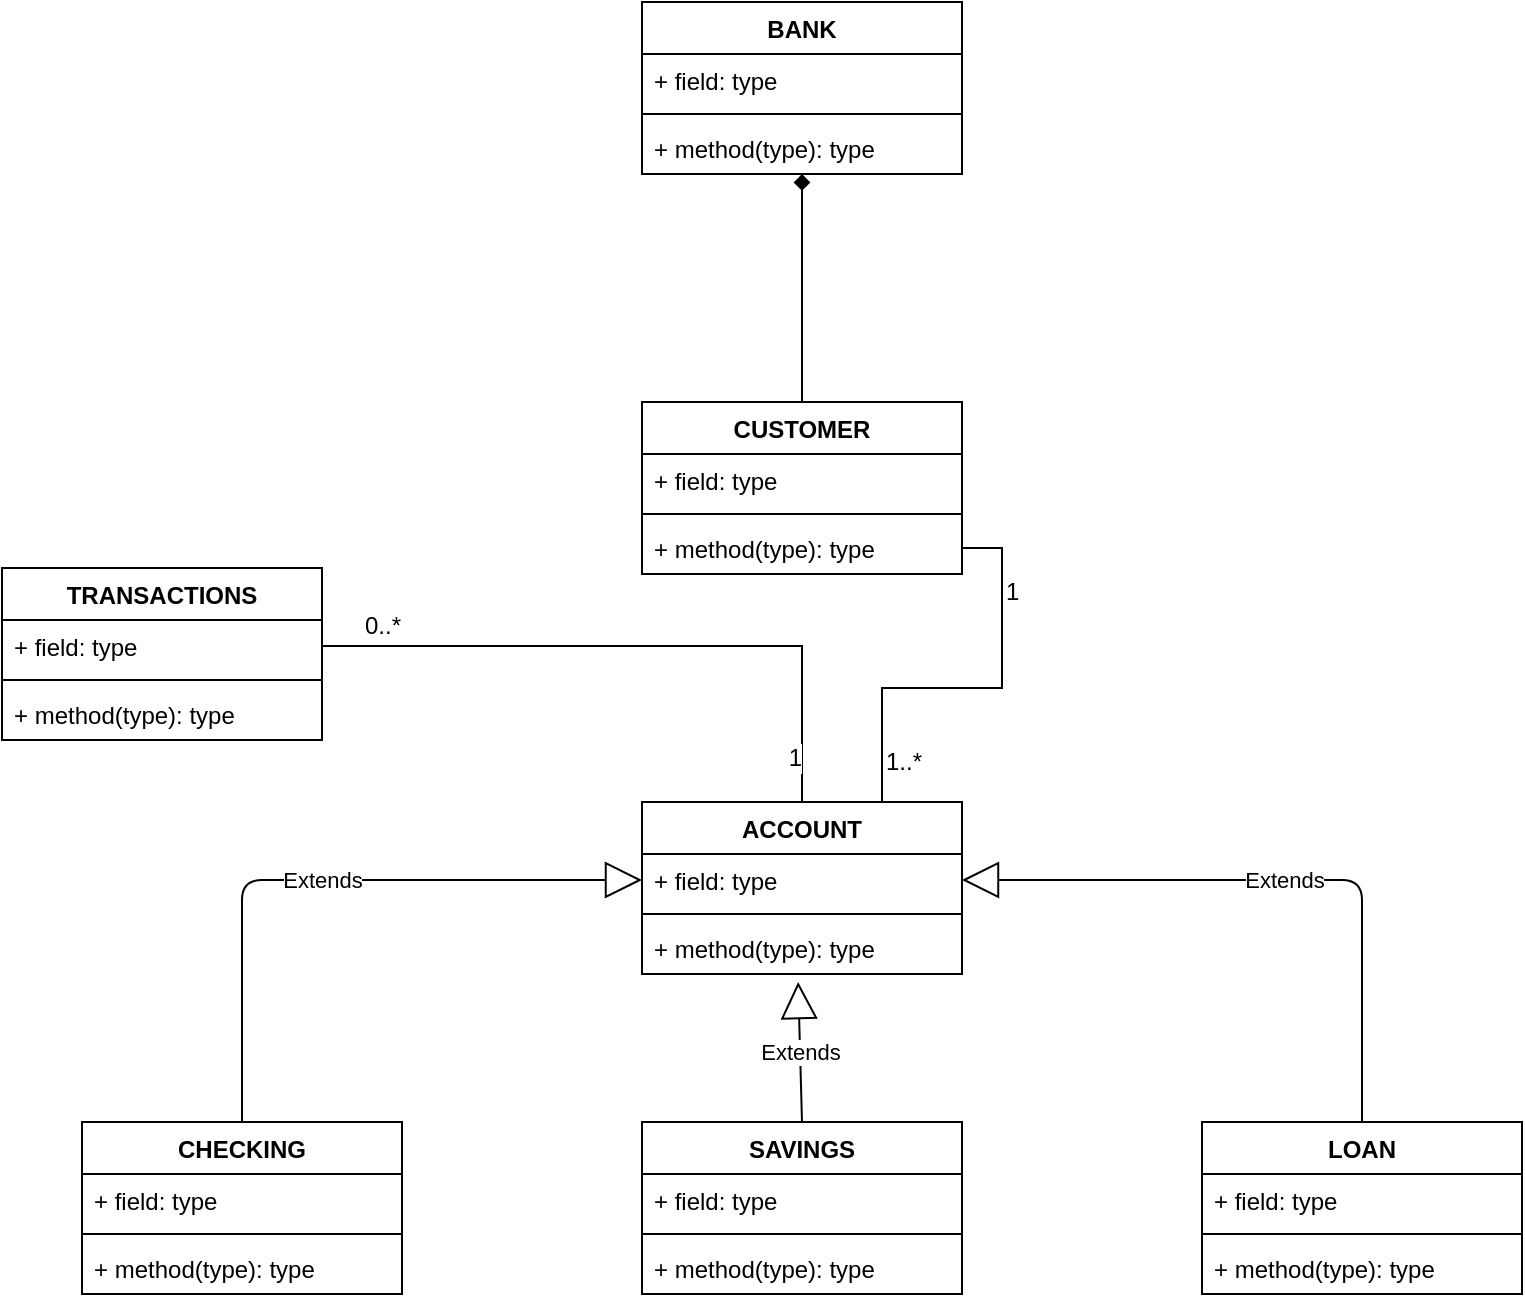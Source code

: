 <mxfile version="12.2.2" type="device" pages="1"><diagram id="YeIn3aaMYvHFLk-QK3Ql" name="Page-1"><mxGraphModel dx="1599" dy="1686" grid="1" gridSize="10" guides="1" tooltips="1" connect="1" arrows="1" fold="1" page="1" pageScale="1" pageWidth="827" pageHeight="1169" math="0" shadow="0"><root><mxCell id="0"/><mxCell id="1" parent="0"/><mxCell id="Af-yMjpvvQzIOLq1nQW4-50" style="edgeStyle=orthogonalEdgeStyle;rounded=0;orthogonalLoop=1;jettySize=auto;html=1;entryX=0.5;entryY=0;entryDx=0;entryDy=0;endArrow=none;endFill=0;startArrow=diamond;startFill=1;strokeWidth=1;" edge="1" parent="1" source="Af-yMjpvvQzIOLq1nQW4-9" target="Af-yMjpvvQzIOLq1nQW4-13"><mxGeometry relative="1" as="geometry"/></mxCell><mxCell id="Af-yMjpvvQzIOLq1nQW4-9" value="BANK" style="swimlane;fontStyle=1;align=center;verticalAlign=top;childLayout=stackLayout;horizontal=1;startSize=26;horizontalStack=0;resizeParent=1;resizeParentMax=0;resizeLast=0;collapsible=1;marginBottom=0;" vertex="1" parent="1"><mxGeometry x="280" y="-40" width="160" height="86" as="geometry"/></mxCell><mxCell id="Af-yMjpvvQzIOLq1nQW4-10" value="+ field: type" style="text;strokeColor=none;fillColor=none;align=left;verticalAlign=top;spacingLeft=4;spacingRight=4;overflow=hidden;rotatable=0;points=[[0,0.5],[1,0.5]];portConstraint=eastwest;" vertex="1" parent="Af-yMjpvvQzIOLq1nQW4-9"><mxGeometry y="26" width="160" height="26" as="geometry"/></mxCell><mxCell id="Af-yMjpvvQzIOLq1nQW4-11" value="" style="line;strokeWidth=1;fillColor=none;align=left;verticalAlign=middle;spacingTop=-1;spacingLeft=3;spacingRight=3;rotatable=0;labelPosition=right;points=[];portConstraint=eastwest;" vertex="1" parent="Af-yMjpvvQzIOLq1nQW4-9"><mxGeometry y="52" width="160" height="8" as="geometry"/></mxCell><mxCell id="Af-yMjpvvQzIOLq1nQW4-12" value="+ method(type): type" style="text;strokeColor=none;fillColor=none;align=left;verticalAlign=top;spacingLeft=4;spacingRight=4;overflow=hidden;rotatable=0;points=[[0,0.5],[1,0.5]];portConstraint=eastwest;" vertex="1" parent="Af-yMjpvvQzIOLq1nQW4-9"><mxGeometry y="60" width="160" height="26" as="geometry"/></mxCell><mxCell id="Af-yMjpvvQzIOLq1nQW4-13" value="CUSTOMER" style="swimlane;fontStyle=1;align=center;verticalAlign=top;childLayout=stackLayout;horizontal=1;startSize=26;horizontalStack=0;resizeParent=1;resizeParentMax=0;resizeLast=0;collapsible=1;marginBottom=0;" vertex="1" parent="1"><mxGeometry x="280" y="160" width="160" height="86" as="geometry"/></mxCell><mxCell id="Af-yMjpvvQzIOLq1nQW4-14" value="+ field: type" style="text;strokeColor=none;fillColor=none;align=left;verticalAlign=top;spacingLeft=4;spacingRight=4;overflow=hidden;rotatable=0;points=[[0,0.5],[1,0.5]];portConstraint=eastwest;" vertex="1" parent="Af-yMjpvvQzIOLq1nQW4-13"><mxGeometry y="26" width="160" height="26" as="geometry"/></mxCell><mxCell id="Af-yMjpvvQzIOLq1nQW4-15" value="" style="line;strokeWidth=1;fillColor=none;align=left;verticalAlign=middle;spacingTop=-1;spacingLeft=3;spacingRight=3;rotatable=0;labelPosition=right;points=[];portConstraint=eastwest;" vertex="1" parent="Af-yMjpvvQzIOLq1nQW4-13"><mxGeometry y="52" width="160" height="8" as="geometry"/></mxCell><mxCell id="Af-yMjpvvQzIOLq1nQW4-16" value="+ method(type): type" style="text;strokeColor=none;fillColor=none;align=left;verticalAlign=top;spacingLeft=4;spacingRight=4;overflow=hidden;rotatable=0;points=[[0,0.5],[1,0.5]];portConstraint=eastwest;" vertex="1" parent="Af-yMjpvvQzIOLq1nQW4-13"><mxGeometry y="60" width="160" height="26" as="geometry"/></mxCell><mxCell id="Af-yMjpvvQzIOLq1nQW4-18" value="ACCOUNT" style="swimlane;fontStyle=1;align=center;verticalAlign=top;childLayout=stackLayout;horizontal=1;startSize=26;horizontalStack=0;resizeParent=1;resizeParentMax=0;resizeLast=0;collapsible=1;marginBottom=0;" vertex="1" parent="1"><mxGeometry x="280" y="360" width="160" height="86" as="geometry"/></mxCell><mxCell id="Af-yMjpvvQzIOLq1nQW4-19" value="+ field: type" style="text;strokeColor=none;fillColor=none;align=left;verticalAlign=top;spacingLeft=4;spacingRight=4;overflow=hidden;rotatable=0;points=[[0,0.5],[1,0.5]];portConstraint=eastwest;" vertex="1" parent="Af-yMjpvvQzIOLq1nQW4-18"><mxGeometry y="26" width="160" height="26" as="geometry"/></mxCell><mxCell id="Af-yMjpvvQzIOLq1nQW4-20" value="" style="line;strokeWidth=1;fillColor=none;align=left;verticalAlign=middle;spacingTop=-1;spacingLeft=3;spacingRight=3;rotatable=0;labelPosition=right;points=[];portConstraint=eastwest;" vertex="1" parent="Af-yMjpvvQzIOLq1nQW4-18"><mxGeometry y="52" width="160" height="8" as="geometry"/></mxCell><mxCell id="Af-yMjpvvQzIOLq1nQW4-21" value="+ method(type): type" style="text;strokeColor=none;fillColor=none;align=left;verticalAlign=top;spacingLeft=4;spacingRight=4;overflow=hidden;rotatable=0;points=[[0,0.5],[1,0.5]];portConstraint=eastwest;" vertex="1" parent="Af-yMjpvvQzIOLq1nQW4-18"><mxGeometry y="60" width="160" height="26" as="geometry"/></mxCell><mxCell id="Af-yMjpvvQzIOLq1nQW4-22" value="CHECKING" style="swimlane;fontStyle=1;align=center;verticalAlign=top;childLayout=stackLayout;horizontal=1;startSize=26;horizontalStack=0;resizeParent=1;resizeParentMax=0;resizeLast=0;collapsible=1;marginBottom=0;" vertex="1" parent="1"><mxGeometry y="520" width="160" height="86" as="geometry"/></mxCell><mxCell id="Af-yMjpvvQzIOLq1nQW4-23" value="+ field: type" style="text;strokeColor=none;fillColor=none;align=left;verticalAlign=top;spacingLeft=4;spacingRight=4;overflow=hidden;rotatable=0;points=[[0,0.5],[1,0.5]];portConstraint=eastwest;" vertex="1" parent="Af-yMjpvvQzIOLq1nQW4-22"><mxGeometry y="26" width="160" height="26" as="geometry"/></mxCell><mxCell id="Af-yMjpvvQzIOLq1nQW4-24" value="" style="line;strokeWidth=1;fillColor=none;align=left;verticalAlign=middle;spacingTop=-1;spacingLeft=3;spacingRight=3;rotatable=0;labelPosition=right;points=[];portConstraint=eastwest;" vertex="1" parent="Af-yMjpvvQzIOLq1nQW4-22"><mxGeometry y="52" width="160" height="8" as="geometry"/></mxCell><mxCell id="Af-yMjpvvQzIOLq1nQW4-25" value="+ method(type): type" style="text;strokeColor=none;fillColor=none;align=left;verticalAlign=top;spacingLeft=4;spacingRight=4;overflow=hidden;rotatable=0;points=[[0,0.5],[1,0.5]];portConstraint=eastwest;" vertex="1" parent="Af-yMjpvvQzIOLq1nQW4-22"><mxGeometry y="60" width="160" height="26" as="geometry"/></mxCell><mxCell id="Af-yMjpvvQzIOLq1nQW4-26" value="TRANSACTIONS" style="swimlane;fontStyle=1;align=center;verticalAlign=top;childLayout=stackLayout;horizontal=1;startSize=26;horizontalStack=0;resizeParent=1;resizeParentMax=0;resizeLast=0;collapsible=1;marginBottom=0;" vertex="1" parent="1"><mxGeometry x="-40" y="243" width="160" height="86" as="geometry"/></mxCell><mxCell id="Af-yMjpvvQzIOLq1nQW4-27" value="+ field: type" style="text;strokeColor=none;fillColor=none;align=left;verticalAlign=top;spacingLeft=4;spacingRight=4;overflow=hidden;rotatable=0;points=[[0,0.5],[1,0.5]];portConstraint=eastwest;" vertex="1" parent="Af-yMjpvvQzIOLq1nQW4-26"><mxGeometry y="26" width="160" height="26" as="geometry"/></mxCell><mxCell id="Af-yMjpvvQzIOLq1nQW4-28" value="" style="line;strokeWidth=1;fillColor=none;align=left;verticalAlign=middle;spacingTop=-1;spacingLeft=3;spacingRight=3;rotatable=0;labelPosition=right;points=[];portConstraint=eastwest;" vertex="1" parent="Af-yMjpvvQzIOLq1nQW4-26"><mxGeometry y="52" width="160" height="8" as="geometry"/></mxCell><mxCell id="Af-yMjpvvQzIOLq1nQW4-29" value="+ method(type): type" style="text;strokeColor=none;fillColor=none;align=left;verticalAlign=top;spacingLeft=4;spacingRight=4;overflow=hidden;rotatable=0;points=[[0,0.5],[1,0.5]];portConstraint=eastwest;" vertex="1" parent="Af-yMjpvvQzIOLq1nQW4-26"><mxGeometry y="60" width="160" height="26" as="geometry"/></mxCell><mxCell id="Af-yMjpvvQzIOLq1nQW4-30" value="SAVINGS" style="swimlane;fontStyle=1;align=center;verticalAlign=top;childLayout=stackLayout;horizontal=1;startSize=26;horizontalStack=0;resizeParent=1;resizeParentMax=0;resizeLast=0;collapsible=1;marginBottom=0;" vertex="1" parent="1"><mxGeometry x="280" y="520" width="160" height="86" as="geometry"/></mxCell><mxCell id="Af-yMjpvvQzIOLq1nQW4-31" value="+ field: type" style="text;strokeColor=none;fillColor=none;align=left;verticalAlign=top;spacingLeft=4;spacingRight=4;overflow=hidden;rotatable=0;points=[[0,0.5],[1,0.5]];portConstraint=eastwest;" vertex="1" parent="Af-yMjpvvQzIOLq1nQW4-30"><mxGeometry y="26" width="160" height="26" as="geometry"/></mxCell><mxCell id="Af-yMjpvvQzIOLq1nQW4-32" value="" style="line;strokeWidth=1;fillColor=none;align=left;verticalAlign=middle;spacingTop=-1;spacingLeft=3;spacingRight=3;rotatable=0;labelPosition=right;points=[];portConstraint=eastwest;" vertex="1" parent="Af-yMjpvvQzIOLq1nQW4-30"><mxGeometry y="52" width="160" height="8" as="geometry"/></mxCell><mxCell id="Af-yMjpvvQzIOLq1nQW4-33" value="+ method(type): type" style="text;strokeColor=none;fillColor=none;align=left;verticalAlign=top;spacingLeft=4;spacingRight=4;overflow=hidden;rotatable=0;points=[[0,0.5],[1,0.5]];portConstraint=eastwest;" vertex="1" parent="Af-yMjpvvQzIOLq1nQW4-30"><mxGeometry y="60" width="160" height="26" as="geometry"/></mxCell><mxCell id="Af-yMjpvvQzIOLq1nQW4-34" value="LOAN" style="swimlane;fontStyle=1;align=center;verticalAlign=top;childLayout=stackLayout;horizontal=1;startSize=26;horizontalStack=0;resizeParent=1;resizeParentMax=0;resizeLast=0;collapsible=1;marginBottom=0;" vertex="1" parent="1"><mxGeometry x="560" y="520" width="160" height="86" as="geometry"/></mxCell><mxCell id="Af-yMjpvvQzIOLq1nQW4-35" value="+ field: type" style="text;strokeColor=none;fillColor=none;align=left;verticalAlign=top;spacingLeft=4;spacingRight=4;overflow=hidden;rotatable=0;points=[[0,0.5],[1,0.5]];portConstraint=eastwest;" vertex="1" parent="Af-yMjpvvQzIOLq1nQW4-34"><mxGeometry y="26" width="160" height="26" as="geometry"/></mxCell><mxCell id="Af-yMjpvvQzIOLq1nQW4-36" value="" style="line;strokeWidth=1;fillColor=none;align=left;verticalAlign=middle;spacingTop=-1;spacingLeft=3;spacingRight=3;rotatable=0;labelPosition=right;points=[];portConstraint=eastwest;" vertex="1" parent="Af-yMjpvvQzIOLq1nQW4-34"><mxGeometry y="52" width="160" height="8" as="geometry"/></mxCell><mxCell id="Af-yMjpvvQzIOLq1nQW4-37" value="+ method(type): type" style="text;strokeColor=none;fillColor=none;align=left;verticalAlign=top;spacingLeft=4;spacingRight=4;overflow=hidden;rotatable=0;points=[[0,0.5],[1,0.5]];portConstraint=eastwest;" vertex="1" parent="Af-yMjpvvQzIOLq1nQW4-34"><mxGeometry y="60" width="160" height="26" as="geometry"/></mxCell><mxCell id="Af-yMjpvvQzIOLq1nQW4-40" value="Extends" style="endArrow=block;endSize=16;endFill=0;html=1;exitX=0.5;exitY=0;exitDx=0;exitDy=0;entryX=0;entryY=0.5;entryDx=0;entryDy=0;" edge="1" parent="1" source="Af-yMjpvvQzIOLq1nQW4-22" target="Af-yMjpvvQzIOLq1nQW4-19"><mxGeometry width="160" relative="1" as="geometry"><mxPoint x="10" y="790" as="sourcePoint"/><mxPoint x="210" y="570" as="targetPoint"/><Array as="points"><mxPoint x="80" y="399"/></Array></mxGeometry></mxCell><mxCell id="Af-yMjpvvQzIOLq1nQW4-41" value="Extends" style="endArrow=block;endSize=16;endFill=0;html=1;exitX=0.5;exitY=0;exitDx=0;exitDy=0;entryX=0.488;entryY=1.154;entryDx=0;entryDy=0;entryPerimeter=0;" edge="1" parent="1" source="Af-yMjpvvQzIOLq1nQW4-30" target="Af-yMjpvvQzIOLq1nQW4-21"><mxGeometry width="160" relative="1" as="geometry"><mxPoint x="170" y="569" as="sourcePoint"/><mxPoint x="290" y="409" as="targetPoint"/><Array as="points"/></mxGeometry></mxCell><mxCell id="Af-yMjpvvQzIOLq1nQW4-42" value="Extends" style="endArrow=block;endSize=16;endFill=0;html=1;exitX=0.5;exitY=0;exitDx=0;exitDy=0;entryX=1;entryY=0.5;entryDx=0;entryDy=0;" edge="1" parent="1" source="Af-yMjpvvQzIOLq1nQW4-34" target="Af-yMjpvvQzIOLq1nQW4-19"><mxGeometry width="160" relative="1" as="geometry"><mxPoint x="355" y="520" as="sourcePoint"/><mxPoint x="555" y="399" as="targetPoint"/><Array as="points"><mxPoint x="640" y="399"/></Array></mxGeometry></mxCell><mxCell id="Af-yMjpvvQzIOLq1nQW4-44" style="edgeStyle=orthogonalEdgeStyle;rounded=0;orthogonalLoop=1;jettySize=auto;html=1;exitX=1;exitY=0.5;exitDx=0;exitDy=0;entryX=0.5;entryY=0;entryDx=0;entryDy=0;endArrow=none;endFill=0;" edge="1" parent="1" source="Af-yMjpvvQzIOLq1nQW4-27" target="Af-yMjpvvQzIOLq1nQW4-18"><mxGeometry relative="1" as="geometry"/></mxCell><mxCell id="Af-yMjpvvQzIOLq1nQW4-47" value="0..*" style="text;html=1;resizable=0;points=[];align=center;verticalAlign=bottom;labelBackgroundColor=#ffffff;labelPosition=center;verticalLabelPosition=top;" vertex="1" connectable="0" parent="Af-yMjpvvQzIOLq1nQW4-44"><mxGeometry x="-0.692" y="-1" relative="1" as="geometry"><mxPoint x="-19" y="-3" as="offset"/></mxGeometry></mxCell><mxCell id="Af-yMjpvvQzIOLq1nQW4-48" value="1" style="text;html=1;resizable=0;points=[];align=right;verticalAlign=middle;labelBackgroundColor=#ffffff;labelPosition=left;verticalLabelPosition=middle;" vertex="1" connectable="0" parent="Af-yMjpvvQzIOLq1nQW4-44"><mxGeometry x="0.862" relative="1" as="geometry"><mxPoint as="offset"/></mxGeometry></mxCell><mxCell id="Af-yMjpvvQzIOLq1nQW4-45" style="edgeStyle=orthogonalEdgeStyle;rounded=0;orthogonalLoop=1;jettySize=auto;html=1;exitX=1;exitY=0.5;exitDx=0;exitDy=0;endArrow=none;endFill=0;entryX=0.75;entryY=0;entryDx=0;entryDy=0;" edge="1" parent="1" source="Af-yMjpvvQzIOLq1nQW4-16" target="Af-yMjpvvQzIOLq1nQW4-18"><mxGeometry relative="1" as="geometry"><mxPoint x="400" y="350" as="targetPoint"/></mxGeometry></mxCell><mxCell id="Af-yMjpvvQzIOLq1nQW4-52" value="1" style="text;html=1;resizable=0;points=[];align=left;verticalAlign=middle;labelBackgroundColor=#ffffff;labelPosition=right;verticalLabelPosition=middle;" vertex="1" connectable="0" parent="Af-yMjpvvQzIOLq1nQW4-45"><mxGeometry x="-0.594" relative="1" as="geometry"><mxPoint as="offset"/></mxGeometry></mxCell><mxCell id="Af-yMjpvvQzIOLq1nQW4-53" value="1..*" style="text;html=1;resizable=0;points=[];align=left;verticalAlign=middle;labelBackgroundColor=#ffffff;labelPosition=right;verticalLabelPosition=middle;" vertex="1" connectable="0" parent="Af-yMjpvvQzIOLq1nQW4-45"><mxGeometry x="0.807" relative="1" as="geometry"><mxPoint as="offset"/></mxGeometry></mxCell></root></mxGraphModel></diagram></mxfile>